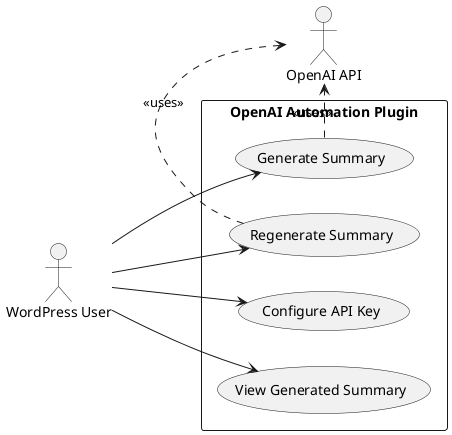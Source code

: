 @startuml
left to right direction

actor "WordPress User" as user
actor "OpenAI API" as openai

rectangle "OpenAI Automation Plugin" {
  usecase "Generate Summary" as generate_summary
  usecase "Regenerate Summary" as regenerate_summary
  usecase "Configure API Key" as configure_api_key
  usecase "View Generated Summary" as view_summary
}

user --> generate_summary
user --> regenerate_summary
user --> configure_api_key
user --> view_summary

generate_summary .> openai : <<uses>>
regenerate_summary .> openai : <<uses>>

@enduml